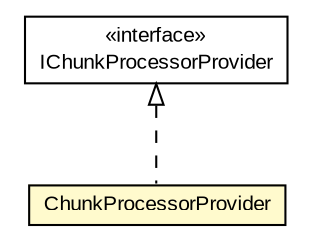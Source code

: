 #!/usr/local/bin/dot
#
# Class diagram 
# Generated by UMLGraph version R5_6-24-gf6e263 (http://www.umlgraph.org/)
#

digraph G {
	edge [fontname="arial",fontsize=10,labelfontname="arial",labelfontsize=10];
	node [fontname="arial",fontsize=10,shape=plaintext];
	nodesep=0.25;
	ranksep=0.5;
	// edu.arizona.biosemantics.semanticmarkup.ling.extract.IChunkProcessorProvider
	c43674 [label=<<table title="edu.arizona.biosemantics.semanticmarkup.ling.extract.IChunkProcessorProvider" border="0" cellborder="1" cellspacing="0" cellpadding="2" port="p" href="../../../../../ling/extract/IChunkProcessorProvider.html">
		<tr><td><table border="0" cellspacing="0" cellpadding="1">
<tr><td align="center" balign="center"> &#171;interface&#187; </td></tr>
<tr><td align="center" balign="center"> IChunkProcessorProvider </td></tr>
		</table></td></tr>
		</table>>, URL="../../../../../ling/extract/IChunkProcessorProvider.html", fontname="arial", fontcolor="black", fontsize=10.0];
	// edu.arizona.biosemantics.semanticmarkup.markupelement.description.ling.extract.lib.ChunkProcessorProvider
	c43757 [label=<<table title="edu.arizona.biosemantics.semanticmarkup.markupelement.description.ling.extract.lib.ChunkProcessorProvider" border="0" cellborder="1" cellspacing="0" cellpadding="2" port="p" bgcolor="lemonChiffon" href="./ChunkProcessorProvider.html">
		<tr><td><table border="0" cellspacing="0" cellpadding="1">
<tr><td align="center" balign="center"> ChunkProcessorProvider </td></tr>
		</table></td></tr>
		</table>>, URL="./ChunkProcessorProvider.html", fontname="arial", fontcolor="black", fontsize=10.0];
	//edu.arizona.biosemantics.semanticmarkup.markupelement.description.ling.extract.lib.ChunkProcessorProvider implements edu.arizona.biosemantics.semanticmarkup.ling.extract.IChunkProcessorProvider
	c43674:p -> c43757:p [dir=back,arrowtail=empty,style=dashed];
}


